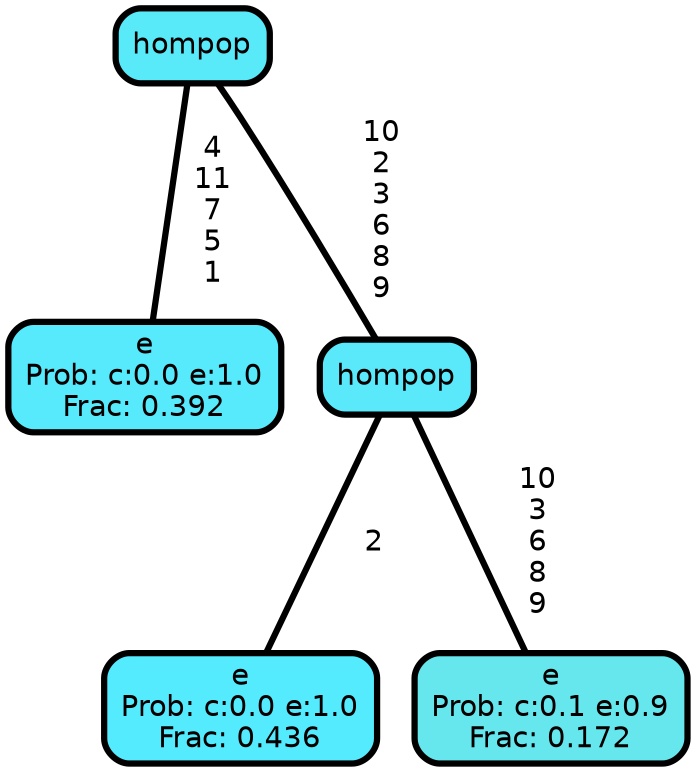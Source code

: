 graph Tree {
node [shape=box, style="filled, rounded",color="black",penwidth="3",fontcolor="black",                 fontname=helvetica] ;
graph [ranksep="0 equally", splines=straight,                 bgcolor=transparent, dpi=200] ;
edge [fontname=helvetica, color=black] ;
0 [label="e
Prob: c:0.0 e:1.0
Frac: 0.392", fillcolor="#57eafc"] ;
1 [label="hompop", fillcolor="#59eafa"] ;
2 [label="e
Prob: c:0.0 e:1.0
Frac: 0.436", fillcolor="#55ebff"] ;
3 [label="hompop", fillcolor="#59e9fa"] ;
4 [label="e
Prob: c:0.1 e:0.9
Frac: 0.172", fillcolor="#66e6ed"] ;
1 -- 0 [label=" 4\n 11\n 7\n 5\n 1",penwidth=3] ;
1 -- 3 [label=" 10\n 2\n 3\n 6\n 8\n 9",penwidth=3] ;
3 -- 2 [label=" 2",penwidth=3] ;
3 -- 4 [label=" 10\n 3\n 6\n 8\n 9",penwidth=3] ;
{rank = same;}}